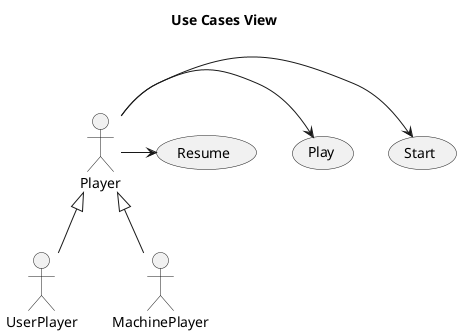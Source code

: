 @startuml UseCasesView
title Use Cases View

actor Player
Player <|-down- UserPlayer
Player <|-down- MachinePlayer

usecase Start
usecase Play
usecase Resume

Player -right-> Start 
Player -right-> Play
Player -right-> Resume
@enduml

@startuml UseCaseContext
title Use Cases Context

state INITIAL
state IN_GAME
state OUT_GAME
state if1 <<choice>>
state if2 <<choice>>

[*] --> INITIAL
INITIAL --> IN_GAME : Start
IN_GAME --> if1 : Play    
    if1 --> IN_GAME : else
if1 --> OUT_GAME : [isFinished]
OUT_GAME --> if2 : Resume
    if2 --> INITIAL : [isContinue]
if2 --> [*] : else
@enduml